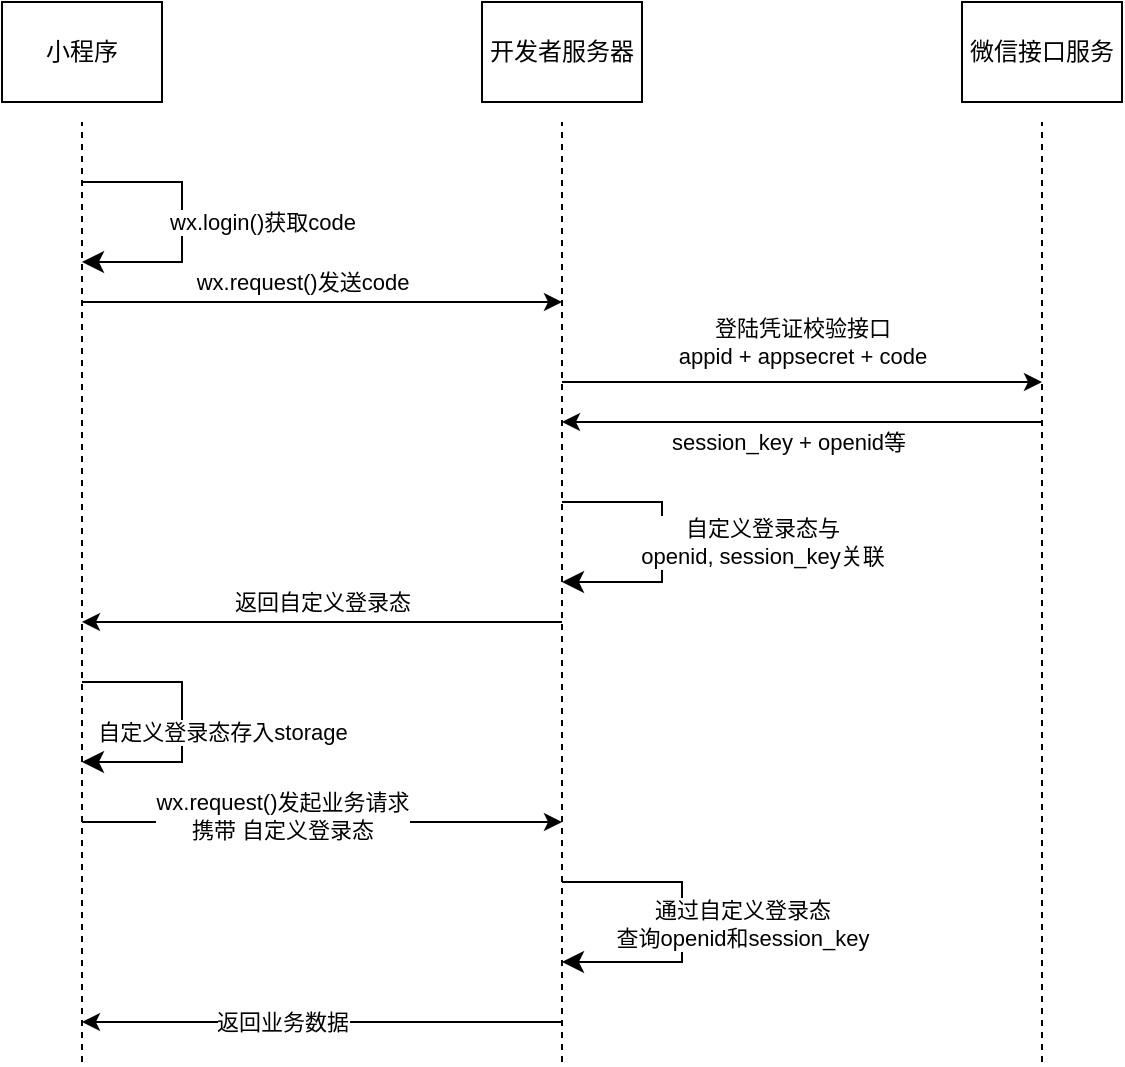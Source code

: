 <mxfile version="24.2.0" type="github">
  <diagram name="第 1 页" id="pzGOiPj6bELZ8Y4UNMaq">
    <mxGraphModel dx="753" dy="948" grid="1" gridSize="10" guides="1" tooltips="1" connect="1" arrows="1" fold="1" page="1" pageScale="1" pageWidth="827" pageHeight="1169" math="0" shadow="0">
      <root>
        <mxCell id="0" />
        <mxCell id="1" parent="0" />
        <mxCell id="cI9388ceLRpoJzb-oJa9-2" value="" style="endArrow=none;dashed=1;html=1;rounded=0;" edge="1" parent="1">
          <mxGeometry width="50" height="50" relative="1" as="geometry">
            <mxPoint x="120" y="670" as="sourcePoint" />
            <mxPoint x="120" y="200" as="targetPoint" />
          </mxGeometry>
        </mxCell>
        <mxCell id="cI9388ceLRpoJzb-oJa9-3" value="" style="endArrow=none;dashed=1;html=1;rounded=0;" edge="1" parent="1">
          <mxGeometry width="50" height="50" relative="1" as="geometry">
            <mxPoint x="360" y="670" as="sourcePoint" />
            <mxPoint x="360" y="200" as="targetPoint" />
          </mxGeometry>
        </mxCell>
        <mxCell id="cI9388ceLRpoJzb-oJa9-4" value="" style="endArrow=none;dashed=1;html=1;rounded=0;" edge="1" parent="1">
          <mxGeometry width="50" height="50" relative="1" as="geometry">
            <mxPoint x="600" y="670" as="sourcePoint" />
            <mxPoint x="600" y="200" as="targetPoint" />
          </mxGeometry>
        </mxCell>
        <mxCell id="cI9388ceLRpoJzb-oJa9-5" value="小程序" style="whiteSpace=wrap;html=1;" vertex="1" parent="1">
          <mxGeometry x="80" y="140" width="80" height="50" as="geometry" />
        </mxCell>
        <mxCell id="cI9388ceLRpoJzb-oJa9-7" value="开发者服务器" style="whiteSpace=wrap;html=1;" vertex="1" parent="1">
          <mxGeometry x="320" y="140" width="80" height="50" as="geometry" />
        </mxCell>
        <mxCell id="cI9388ceLRpoJzb-oJa9-8" value="微信接口服务" style="whiteSpace=wrap;html=1;" vertex="1" parent="1">
          <mxGeometry x="560" y="140" width="80" height="50" as="geometry" />
        </mxCell>
        <mxCell id="cI9388ceLRpoJzb-oJa9-18" value="" style="edgeStyle=elbowEdgeStyle;elbow=horizontal;endArrow=classic;html=1;curved=0;rounded=0;endSize=8;startSize=8;" edge="1" parent="1">
          <mxGeometry width="50" height="50" relative="1" as="geometry">
            <mxPoint x="120" y="230" as="sourcePoint" />
            <mxPoint x="120" y="270" as="targetPoint" />
            <Array as="points">
              <mxPoint x="170" y="250" />
            </Array>
          </mxGeometry>
        </mxCell>
        <mxCell id="cI9388ceLRpoJzb-oJa9-19" value="wx.login()获取code" style="edgeLabel;html=1;align=center;verticalAlign=middle;resizable=0;points=[];" vertex="1" connectable="0" parent="cI9388ceLRpoJzb-oJa9-18">
          <mxGeometry x="-0.219" y="-1" relative="1" as="geometry">
            <mxPoint x="41" y="15" as="offset" />
          </mxGeometry>
        </mxCell>
        <mxCell id="cI9388ceLRpoJzb-oJa9-20" value="" style="endArrow=classic;html=1;rounded=0;" edge="1" parent="1">
          <mxGeometry width="50" height="50" relative="1" as="geometry">
            <mxPoint x="120" y="290" as="sourcePoint" />
            <mxPoint x="360" y="290" as="targetPoint" />
          </mxGeometry>
        </mxCell>
        <mxCell id="cI9388ceLRpoJzb-oJa9-21" value="wx.request()发送code" style="edgeLabel;html=1;align=center;verticalAlign=middle;resizable=0;points=[];" vertex="1" connectable="0" parent="cI9388ceLRpoJzb-oJa9-20">
          <mxGeometry x="-0.144" y="-3" relative="1" as="geometry">
            <mxPoint x="7" y="-13" as="offset" />
          </mxGeometry>
        </mxCell>
        <mxCell id="cI9388ceLRpoJzb-oJa9-22" value="" style="endArrow=classic;html=1;rounded=0;" edge="1" parent="1">
          <mxGeometry width="50" height="50" relative="1" as="geometry">
            <mxPoint x="360" y="330" as="sourcePoint" />
            <mxPoint x="600" y="330" as="targetPoint" />
          </mxGeometry>
        </mxCell>
        <mxCell id="cI9388ceLRpoJzb-oJa9-23" value="登陆凭证校验接口&lt;div&gt;appid + appsecret + code&lt;/div&gt;" style="edgeLabel;html=1;align=center;verticalAlign=middle;resizable=0;points=[];" vertex="1" connectable="0" parent="cI9388ceLRpoJzb-oJa9-22">
          <mxGeometry x="-0.335" y="3" relative="1" as="geometry">
            <mxPoint x="40" y="-17" as="offset" />
          </mxGeometry>
        </mxCell>
        <mxCell id="cI9388ceLRpoJzb-oJa9-24" value="" style="endArrow=classic;html=1;rounded=0;" edge="1" parent="1">
          <mxGeometry width="50" height="50" relative="1" as="geometry">
            <mxPoint x="600" y="350" as="sourcePoint" />
            <mxPoint x="360" y="350" as="targetPoint" />
          </mxGeometry>
        </mxCell>
        <mxCell id="cI9388ceLRpoJzb-oJa9-25" value="session_key + openid等" style="edgeLabel;html=1;align=center;verticalAlign=middle;resizable=0;points=[];" vertex="1" connectable="0" parent="cI9388ceLRpoJzb-oJa9-24">
          <mxGeometry x="0.06" y="1" relative="1" as="geometry">
            <mxPoint y="9" as="offset" />
          </mxGeometry>
        </mxCell>
        <mxCell id="cI9388ceLRpoJzb-oJa9-26" value="" style="edgeStyle=elbowEdgeStyle;elbow=horizontal;endArrow=classic;html=1;curved=0;rounded=0;endSize=8;startSize=8;" edge="1" parent="1">
          <mxGeometry width="50" height="50" relative="1" as="geometry">
            <mxPoint x="360" y="390" as="sourcePoint" />
            <mxPoint x="360" y="430" as="targetPoint" />
            <Array as="points">
              <mxPoint x="410" y="410" />
            </Array>
          </mxGeometry>
        </mxCell>
        <mxCell id="cI9388ceLRpoJzb-oJa9-27" value="自定义登录态与&lt;div&gt;openid, session_key关联&lt;/div&gt;" style="edgeLabel;html=1;align=center;verticalAlign=middle;resizable=0;points=[];" vertex="1" connectable="0" parent="cI9388ceLRpoJzb-oJa9-26">
          <mxGeometry x="-0.162" y="2" relative="1" as="geometry">
            <mxPoint x="48" y="11" as="offset" />
          </mxGeometry>
        </mxCell>
        <mxCell id="cI9388ceLRpoJzb-oJa9-28" value="" style="endArrow=classic;html=1;rounded=0;" edge="1" parent="1">
          <mxGeometry width="50" height="50" relative="1" as="geometry">
            <mxPoint x="360" y="450" as="sourcePoint" />
            <mxPoint x="120" y="450" as="targetPoint" />
          </mxGeometry>
        </mxCell>
        <mxCell id="cI9388ceLRpoJzb-oJa9-29" value="返回自定义登录态" style="edgeLabel;html=1;align=center;verticalAlign=middle;resizable=0;points=[];" vertex="1" connectable="0" parent="cI9388ceLRpoJzb-oJa9-28">
          <mxGeometry x="0.144" y="-1" relative="1" as="geometry">
            <mxPoint x="17" y="-9" as="offset" />
          </mxGeometry>
        </mxCell>
        <mxCell id="cI9388ceLRpoJzb-oJa9-30" value="" style="edgeStyle=elbowEdgeStyle;elbow=horizontal;endArrow=classic;html=1;curved=0;rounded=0;endSize=8;startSize=8;" edge="1" parent="1">
          <mxGeometry width="50" height="50" relative="1" as="geometry">
            <mxPoint x="120" y="480" as="sourcePoint" />
            <mxPoint x="120" y="520" as="targetPoint" />
            <Array as="points">
              <mxPoint x="170" y="500" />
            </Array>
          </mxGeometry>
        </mxCell>
        <mxCell id="cI9388ceLRpoJzb-oJa9-31" value="自定义登录态存入storage" style="edgeLabel;html=1;align=center;verticalAlign=middle;resizable=0;points=[];" vertex="1" connectable="0" parent="cI9388ceLRpoJzb-oJa9-30">
          <mxGeometry x="-0.115" y="1" relative="1" as="geometry">
            <mxPoint x="19" y="13" as="offset" />
          </mxGeometry>
        </mxCell>
        <mxCell id="cI9388ceLRpoJzb-oJa9-32" value="" style="endArrow=classic;html=1;rounded=0;" edge="1" parent="1">
          <mxGeometry width="50" height="50" relative="1" as="geometry">
            <mxPoint x="120" y="550" as="sourcePoint" />
            <mxPoint x="360" y="550" as="targetPoint" />
          </mxGeometry>
        </mxCell>
        <mxCell id="cI9388ceLRpoJzb-oJa9-34" value="wx.request()发起业务请求&lt;div&gt;携带 自定义登录态&lt;/div&gt;" style="edgeLabel;html=1;align=center;verticalAlign=middle;resizable=0;points=[];" vertex="1" connectable="0" parent="cI9388ceLRpoJzb-oJa9-32">
          <mxGeometry x="-0.377" y="3" relative="1" as="geometry">
            <mxPoint x="25" as="offset" />
          </mxGeometry>
        </mxCell>
        <mxCell id="cI9388ceLRpoJzb-oJa9-36" value="" style="edgeStyle=elbowEdgeStyle;elbow=horizontal;endArrow=classic;html=1;curved=0;rounded=0;endSize=8;startSize=8;" edge="1" parent="1">
          <mxGeometry width="50" height="50" relative="1" as="geometry">
            <mxPoint x="360" y="580" as="sourcePoint" />
            <mxPoint x="360" y="620" as="targetPoint" />
            <Array as="points">
              <mxPoint x="420" y="600" />
            </Array>
          </mxGeometry>
        </mxCell>
        <mxCell id="cI9388ceLRpoJzb-oJa9-37" value="通过自定义登录态&lt;div&gt;查询openid和session_key&lt;/div&gt;" style="edgeLabel;html=1;align=center;verticalAlign=middle;resizable=0;points=[];" vertex="1" connectable="0" parent="cI9388ceLRpoJzb-oJa9-36">
          <mxGeometry x="-0.231" y="-1" relative="1" as="geometry">
            <mxPoint x="31" y="19" as="offset" />
          </mxGeometry>
        </mxCell>
        <mxCell id="cI9388ceLRpoJzb-oJa9-38" value="" style="endArrow=classic;html=1;rounded=0;" edge="1" parent="1">
          <mxGeometry width="50" height="50" relative="1" as="geometry">
            <mxPoint x="360" y="650" as="sourcePoint" />
            <mxPoint x="120" y="650" as="targetPoint" />
          </mxGeometry>
        </mxCell>
        <mxCell id="cI9388ceLRpoJzb-oJa9-39" value="返回业务数据" style="edgeLabel;html=1;align=center;verticalAlign=middle;resizable=0;points=[];" vertex="1" connectable="0" parent="cI9388ceLRpoJzb-oJa9-38">
          <mxGeometry x="0.419" y="-5" relative="1" as="geometry">
            <mxPoint x="30" y="5" as="offset" />
          </mxGeometry>
        </mxCell>
      </root>
    </mxGraphModel>
  </diagram>
</mxfile>
